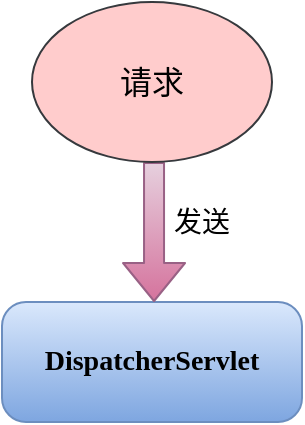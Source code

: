 <mxfile version="14.6.13" type="device"><diagram id="qPduTGm0764aCBttHz0g" name="第 1 页"><mxGraphModel dx="1697" dy="977" grid="1" gridSize="10" guides="1" tooltips="1" connect="1" arrows="1" fold="1" page="1" pageScale="1" pageWidth="827" pageHeight="1169" math="0" shadow="0"><root><mxCell id="0"/><mxCell id="1" parent="0"/><mxCell id="4kz2bGKFWPnLrb7RqU_F-1" value="" style="group" vertex="1" connectable="0" parent="1"><mxGeometry x="339" y="170" width="150" height="60" as="geometry"/></mxCell><mxCell id="4kz2bGKFWPnLrb7RqU_F-2" value="&lt;span style=&quot;font-size: 14px&quot;&gt;&lt;b&gt;DispatcherServlet&lt;/b&gt;&lt;/span&gt;" style="rounded=1;whiteSpace=wrap;html=1;shadow=0;strokeColor=#6c8ebf;fillColor=#dae8fc;arcSize=20;fontFamily=Comic Sans MS;gradientColor=#7ea6e0;" vertex="1" parent="4kz2bGKFWPnLrb7RqU_F-1"><mxGeometry width="150" height="60" as="geometry"/></mxCell><mxCell id="4kz2bGKFWPnLrb7RqU_F-3" value="" style="edgeStyle=orthogonalEdgeStyle;shape=flexArrow;rounded=1;orthogonalLoop=1;jettySize=auto;html=1;fontFamily=Comic Sans MS;fontSize=14;fontColor=#000000;strokeColor=#996185;fillColor=#e6d0de;gradientColor=#d5739d;" edge="1" parent="1"><mxGeometry relative="1" as="geometry"><mxPoint x="415.02" y="100.0" as="sourcePoint"/><mxPoint x="415.02" y="170.0" as="targetPoint"/></mxGeometry></mxCell><mxCell id="4kz2bGKFWPnLrb7RqU_F-4" value="&lt;font style=&quot;font-size: 16px&quot;&gt;请求&lt;/font&gt;" style="ellipse;whiteSpace=wrap;html=1;fillColor=#ffcccc;strokeColor=#36393d;" vertex="1" parent="1"><mxGeometry x="354.0" y="20" width="120" height="80" as="geometry"/></mxCell><mxCell id="4kz2bGKFWPnLrb7RqU_F-6" value="&lt;span style=&quot;font-size: 14px&quot;&gt;发送&lt;/span&gt;" style="text;html=1;strokeColor=none;fillColor=none;align=center;verticalAlign=middle;whiteSpace=wrap;rounded=0;" vertex="1" parent="1"><mxGeometry x="414" y="120" width="50" height="20" as="geometry"/></mxCell></root></mxGraphModel></diagram></mxfile>